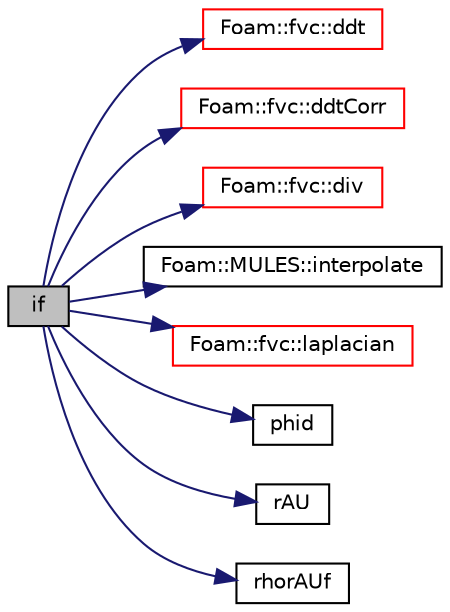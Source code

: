 digraph "if"
{
  bgcolor="transparent";
  edge [fontname="Helvetica",fontsize="10",labelfontname="Helvetica",labelfontsize="10"];
  node [fontname="Helvetica",fontsize="10",shape=record];
  rankdir="LR";
  Node1 [label="if",height=0.2,width=0.4,color="black", fillcolor="grey75", style="filled", fontcolor="black"];
  Node1 -> Node2 [color="midnightblue",fontsize="10",style="solid",fontname="Helvetica"];
  Node2 [label="Foam::fvc::ddt",height=0.2,width=0.4,color="red",URL="$a10709.html#a5dc871206ab86042756c8ccfdc5797ad"];
  Node1 -> Node3 [color="midnightblue",fontsize="10",style="solid",fontname="Helvetica"];
  Node3 [label="Foam::fvc::ddtCorr",height=0.2,width=0.4,color="red",URL="$a10709.html#a62752eff998bc6e471deab75616e34d5"];
  Node1 -> Node4 [color="midnightblue",fontsize="10",style="solid",fontname="Helvetica"];
  Node4 [label="Foam::fvc::div",height=0.2,width=0.4,color="red",URL="$a10709.html#a585533948ad80abfe589d920c641f251"];
  Node1 -> Node5 [color="midnightblue",fontsize="10",style="solid",fontname="Helvetica"];
  Node5 [label="Foam::MULES::interpolate",height=0.2,width=0.4,color="black",URL="$a10733.html#a4d62f21551985d814104861e7c1d9b4f"];
  Node1 -> Node6 [color="midnightblue",fontsize="10",style="solid",fontname="Helvetica"];
  Node6 [label="Foam::fvc::laplacian",height=0.2,width=0.4,color="red",URL="$a10709.html#ac75bff389d0405149b204b0d7ac214cd"];
  Node1 -> Node7 [color="midnightblue",fontsize="10",style="solid",fontname="Helvetica"];
  Node7 [label="phid",height=0.2,width=0.4,color="black",URL="$a02917.html#a0b3b953f2fc55278d35524cec1e30965"];
  Node1 -> Node8 [color="midnightblue",fontsize="10",style="solid",fontname="Helvetica"];
  Node8 [label="rAU",height=0.2,width=0.4,color="black",URL="$a02906.html#a4ae3ff6f0732a8a206a641d7ff2d9f7d"];
  Node1 -> Node9 [color="midnightblue",fontsize="10",style="solid",fontname="Helvetica"];
  Node9 [label="rhorAUf",height=0.2,width=0.4,color="black",URL="$a02906.html#afd8c4e61a2e39cb5143264971d9c72b8"];
}
